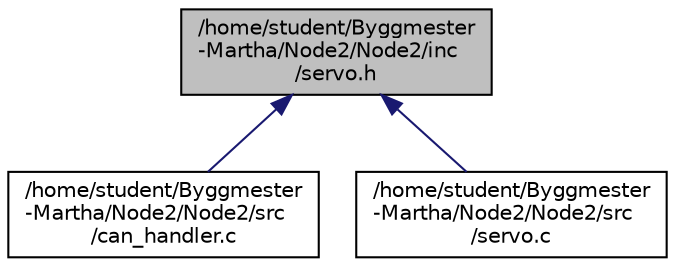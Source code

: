 digraph "/home/student/Byggmester-Martha/Node2/Node2/inc/servo.h"
{
  edge [fontname="Helvetica",fontsize="10",labelfontname="Helvetica",labelfontsize="10"];
  node [fontname="Helvetica",fontsize="10",shape=record];
  Node1 [label="/home/student/Byggmester\l-Martha/Node2/Node2/inc\l/servo.h",height=0.2,width=0.4,color="black", fillcolor="grey75", style="filled", fontcolor="black"];
  Node1 -> Node2 [dir="back",color="midnightblue",fontsize="10",style="solid",fontname="Helvetica"];
  Node2 [label="/home/student/Byggmester\l-Martha/Node2/Node2/src\l/can_handler.c",height=0.2,width=0.4,color="black", fillcolor="white", style="filled",URL="$can__handler_8c.html",tooltip="Implementation of can_handler library. "];
  Node1 -> Node3 [dir="back",color="midnightblue",fontsize="10",style="solid",fontname="Helvetica"];
  Node3 [label="/home/student/Byggmester\l-Martha/Node2/Node2/src\l/servo.c",height=0.2,width=0.4,color="black", fillcolor="white", style="filled",URL="$servo_8c.html",tooltip="Implementation of servo library. "];
}
